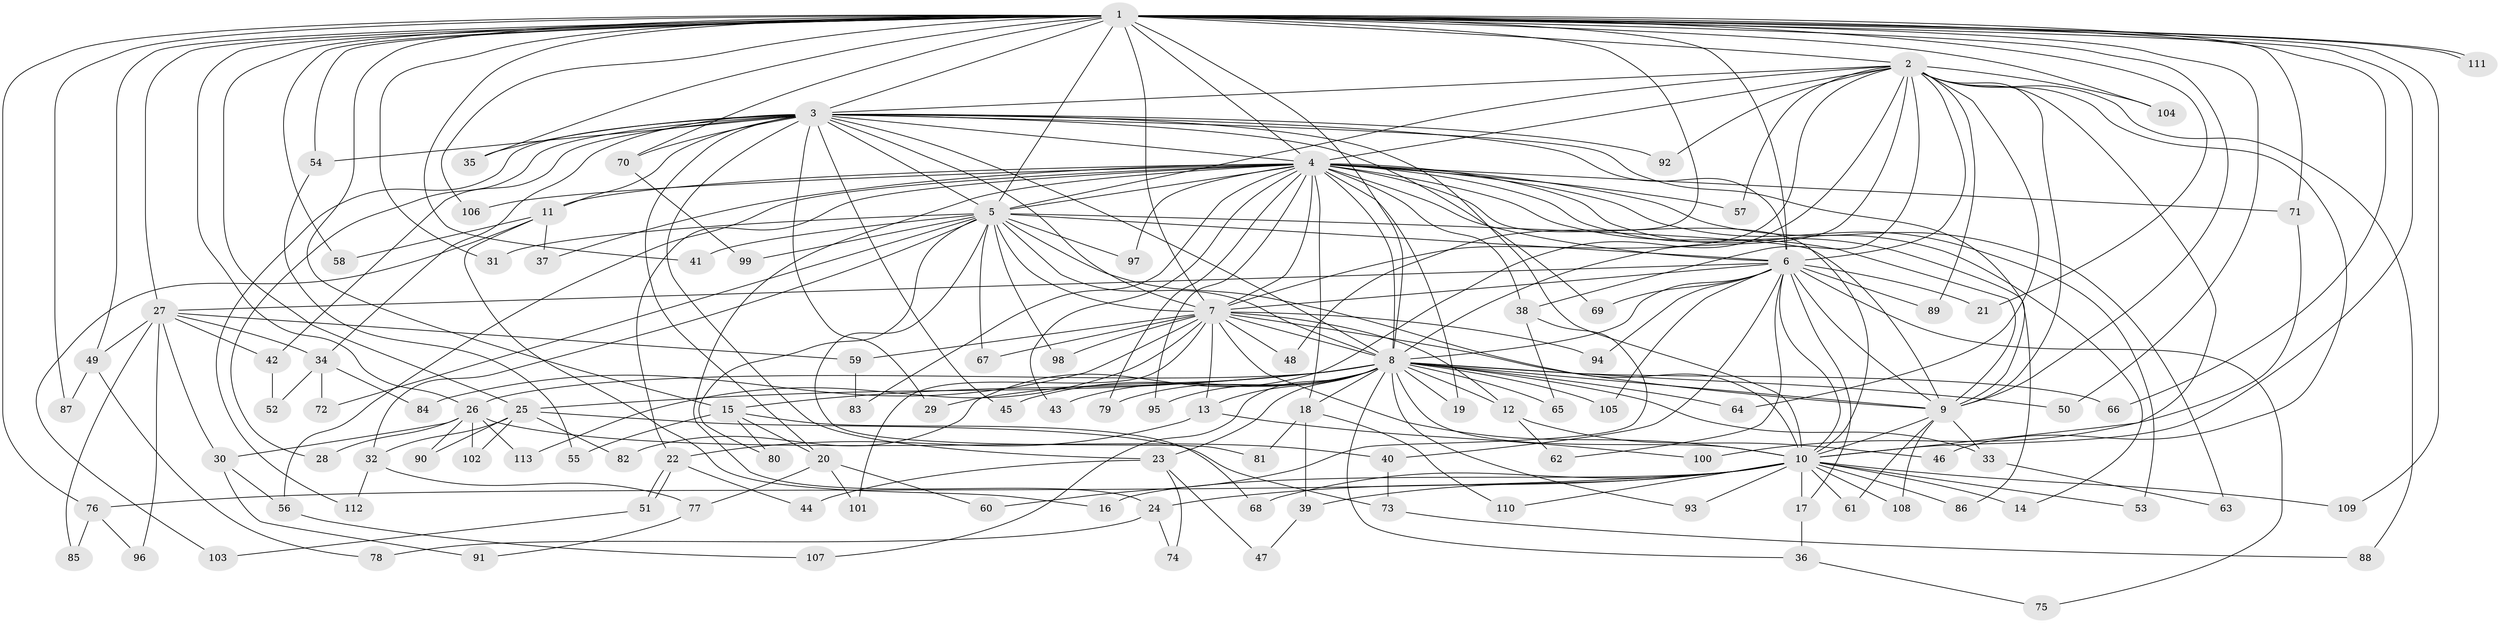 // coarse degree distribution, {22: 0.022222222222222223, 14: 0.022222222222222223, 19: 0.022222222222222223, 21: 0.022222222222222223, 17: 0.022222222222222223, 13: 0.044444444444444446, 23: 0.022222222222222223, 9: 0.022222222222222223, 6: 0.044444444444444446, 5: 0.022222222222222223, 8: 0.022222222222222223, 2: 0.5555555555555556, 3: 0.1111111111111111, 4: 0.022222222222222223, 1: 0.022222222222222223}
// Generated by graph-tools (version 1.1) at 2025/17/03/04/25 18:17:39]
// undirected, 113 vertices, 251 edges
graph export_dot {
graph [start="1"]
  node [color=gray90,style=filled];
  1;
  2;
  3;
  4;
  5;
  6;
  7;
  8;
  9;
  10;
  11;
  12;
  13;
  14;
  15;
  16;
  17;
  18;
  19;
  20;
  21;
  22;
  23;
  24;
  25;
  26;
  27;
  28;
  29;
  30;
  31;
  32;
  33;
  34;
  35;
  36;
  37;
  38;
  39;
  40;
  41;
  42;
  43;
  44;
  45;
  46;
  47;
  48;
  49;
  50;
  51;
  52;
  53;
  54;
  55;
  56;
  57;
  58;
  59;
  60;
  61;
  62;
  63;
  64;
  65;
  66;
  67;
  68;
  69;
  70;
  71;
  72;
  73;
  74;
  75;
  76;
  77;
  78;
  79;
  80;
  81;
  82;
  83;
  84;
  85;
  86;
  87;
  88;
  89;
  90;
  91;
  92;
  93;
  94;
  95;
  96;
  97;
  98;
  99;
  100;
  101;
  102;
  103;
  104;
  105;
  106;
  107;
  108;
  109;
  110;
  111;
  112;
  113;
  1 -- 2;
  1 -- 3;
  1 -- 4;
  1 -- 5;
  1 -- 6;
  1 -- 7;
  1 -- 8;
  1 -- 9;
  1 -- 10;
  1 -- 15;
  1 -- 21;
  1 -- 25;
  1 -- 26;
  1 -- 27;
  1 -- 31;
  1 -- 35;
  1 -- 41;
  1 -- 48;
  1 -- 49;
  1 -- 50;
  1 -- 54;
  1 -- 58;
  1 -- 66;
  1 -- 70;
  1 -- 71;
  1 -- 76;
  1 -- 87;
  1 -- 104;
  1 -- 106;
  1 -- 109;
  1 -- 111;
  1 -- 111;
  2 -- 3;
  2 -- 4;
  2 -- 5;
  2 -- 6;
  2 -- 7;
  2 -- 8;
  2 -- 9;
  2 -- 10;
  2 -- 38;
  2 -- 46;
  2 -- 57;
  2 -- 64;
  2 -- 82;
  2 -- 88;
  2 -- 89;
  2 -- 92;
  2 -- 104;
  3 -- 4;
  3 -- 5;
  3 -- 6;
  3 -- 7;
  3 -- 8;
  3 -- 9;
  3 -- 10;
  3 -- 11;
  3 -- 20;
  3 -- 23;
  3 -- 28;
  3 -- 29;
  3 -- 34;
  3 -- 35;
  3 -- 42;
  3 -- 45;
  3 -- 54;
  3 -- 69;
  3 -- 70;
  3 -- 92;
  3 -- 112;
  4 -- 5;
  4 -- 6;
  4 -- 7;
  4 -- 8;
  4 -- 9;
  4 -- 10;
  4 -- 11;
  4 -- 14;
  4 -- 18;
  4 -- 19;
  4 -- 22;
  4 -- 24;
  4 -- 37;
  4 -- 38;
  4 -- 43;
  4 -- 53;
  4 -- 56;
  4 -- 57;
  4 -- 63;
  4 -- 71;
  4 -- 79;
  4 -- 83;
  4 -- 86;
  4 -- 95;
  4 -- 97;
  4 -- 106;
  5 -- 6;
  5 -- 7;
  5 -- 8;
  5 -- 9;
  5 -- 10;
  5 -- 31;
  5 -- 32;
  5 -- 41;
  5 -- 67;
  5 -- 72;
  5 -- 80;
  5 -- 81;
  5 -- 97;
  5 -- 98;
  5 -- 99;
  6 -- 7;
  6 -- 8;
  6 -- 9;
  6 -- 10;
  6 -- 17;
  6 -- 21;
  6 -- 27;
  6 -- 40;
  6 -- 62;
  6 -- 69;
  6 -- 75;
  6 -- 89;
  6 -- 94;
  6 -- 105;
  7 -- 8;
  7 -- 9;
  7 -- 10;
  7 -- 12;
  7 -- 13;
  7 -- 48;
  7 -- 59;
  7 -- 67;
  7 -- 84;
  7 -- 94;
  7 -- 98;
  7 -- 101;
  7 -- 113;
  8 -- 9;
  8 -- 10;
  8 -- 12;
  8 -- 13;
  8 -- 15;
  8 -- 18;
  8 -- 19;
  8 -- 23;
  8 -- 25;
  8 -- 26;
  8 -- 29;
  8 -- 33;
  8 -- 36;
  8 -- 43;
  8 -- 45;
  8 -- 50;
  8 -- 64;
  8 -- 65;
  8 -- 66;
  8 -- 79;
  8 -- 93;
  8 -- 95;
  8 -- 105;
  8 -- 107;
  9 -- 10;
  9 -- 33;
  9 -- 61;
  9 -- 108;
  10 -- 14;
  10 -- 16;
  10 -- 17;
  10 -- 24;
  10 -- 39;
  10 -- 53;
  10 -- 61;
  10 -- 68;
  10 -- 76;
  10 -- 86;
  10 -- 93;
  10 -- 108;
  10 -- 109;
  10 -- 110;
  11 -- 16;
  11 -- 37;
  11 -- 58;
  11 -- 103;
  12 -- 46;
  12 -- 62;
  13 -- 22;
  13 -- 100;
  15 -- 20;
  15 -- 55;
  15 -- 68;
  15 -- 80;
  17 -- 36;
  18 -- 39;
  18 -- 81;
  18 -- 110;
  20 -- 60;
  20 -- 77;
  20 -- 101;
  22 -- 44;
  22 -- 51;
  22 -- 51;
  23 -- 44;
  23 -- 47;
  23 -- 74;
  24 -- 74;
  24 -- 78;
  25 -- 32;
  25 -- 73;
  25 -- 82;
  25 -- 90;
  25 -- 102;
  26 -- 28;
  26 -- 30;
  26 -- 40;
  26 -- 90;
  26 -- 102;
  26 -- 113;
  27 -- 30;
  27 -- 34;
  27 -- 42;
  27 -- 49;
  27 -- 59;
  27 -- 85;
  27 -- 96;
  30 -- 56;
  30 -- 91;
  32 -- 77;
  32 -- 112;
  33 -- 63;
  34 -- 52;
  34 -- 72;
  34 -- 84;
  36 -- 75;
  38 -- 60;
  38 -- 65;
  39 -- 47;
  40 -- 73;
  42 -- 52;
  49 -- 78;
  49 -- 87;
  51 -- 103;
  54 -- 55;
  56 -- 107;
  59 -- 83;
  70 -- 99;
  71 -- 100;
  73 -- 88;
  76 -- 85;
  76 -- 96;
  77 -- 91;
}
